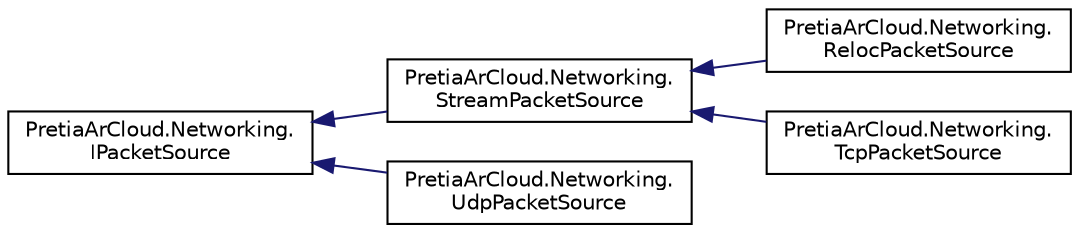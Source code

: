 digraph "Graphical Class Hierarchy"
{
 // LATEX_PDF_SIZE
  edge [fontname="Helvetica",fontsize="10",labelfontname="Helvetica",labelfontsize="10"];
  node [fontname="Helvetica",fontsize="10",shape=record];
  rankdir="LR";
  Node0 [label="PretiaArCloud.Networking.\lIPacketSource",height=0.2,width=0.4,color="black", fillcolor="white", style="filled",URL="$interfacePretiaArCloud_1_1Networking_1_1IPacketSource.html",tooltip=" "];
  Node0 -> Node1 [dir="back",color="midnightblue",fontsize="10",style="solid",fontname="Helvetica"];
  Node1 [label="PretiaArCloud.Networking.\lStreamPacketSource",height=0.2,width=0.4,color="black", fillcolor="white", style="filled",URL="$classPretiaArCloud_1_1Networking_1_1StreamPacketSource.html",tooltip=" "];
  Node1 -> Node2 [dir="back",color="midnightblue",fontsize="10",style="solid",fontname="Helvetica"];
  Node2 [label="PretiaArCloud.Networking.\lRelocPacketSource",height=0.2,width=0.4,color="black", fillcolor="white", style="filled",URL="$classPretiaArCloud_1_1Networking_1_1RelocPacketSource.html",tooltip=" "];
  Node1 -> Node3 [dir="back",color="midnightblue",fontsize="10",style="solid",fontname="Helvetica"];
  Node3 [label="PretiaArCloud.Networking.\lTcpPacketSource",height=0.2,width=0.4,color="black", fillcolor="white", style="filled",URL="$classPretiaArCloud_1_1Networking_1_1TcpPacketSource.html",tooltip=" "];
  Node0 -> Node4 [dir="back",color="midnightblue",fontsize="10",style="solid",fontname="Helvetica"];
  Node4 [label="PretiaArCloud.Networking.\lUdpPacketSource",height=0.2,width=0.4,color="black", fillcolor="white", style="filled",URL="$classPretiaArCloud_1_1Networking_1_1UdpPacketSource.html",tooltip=" "];
}
